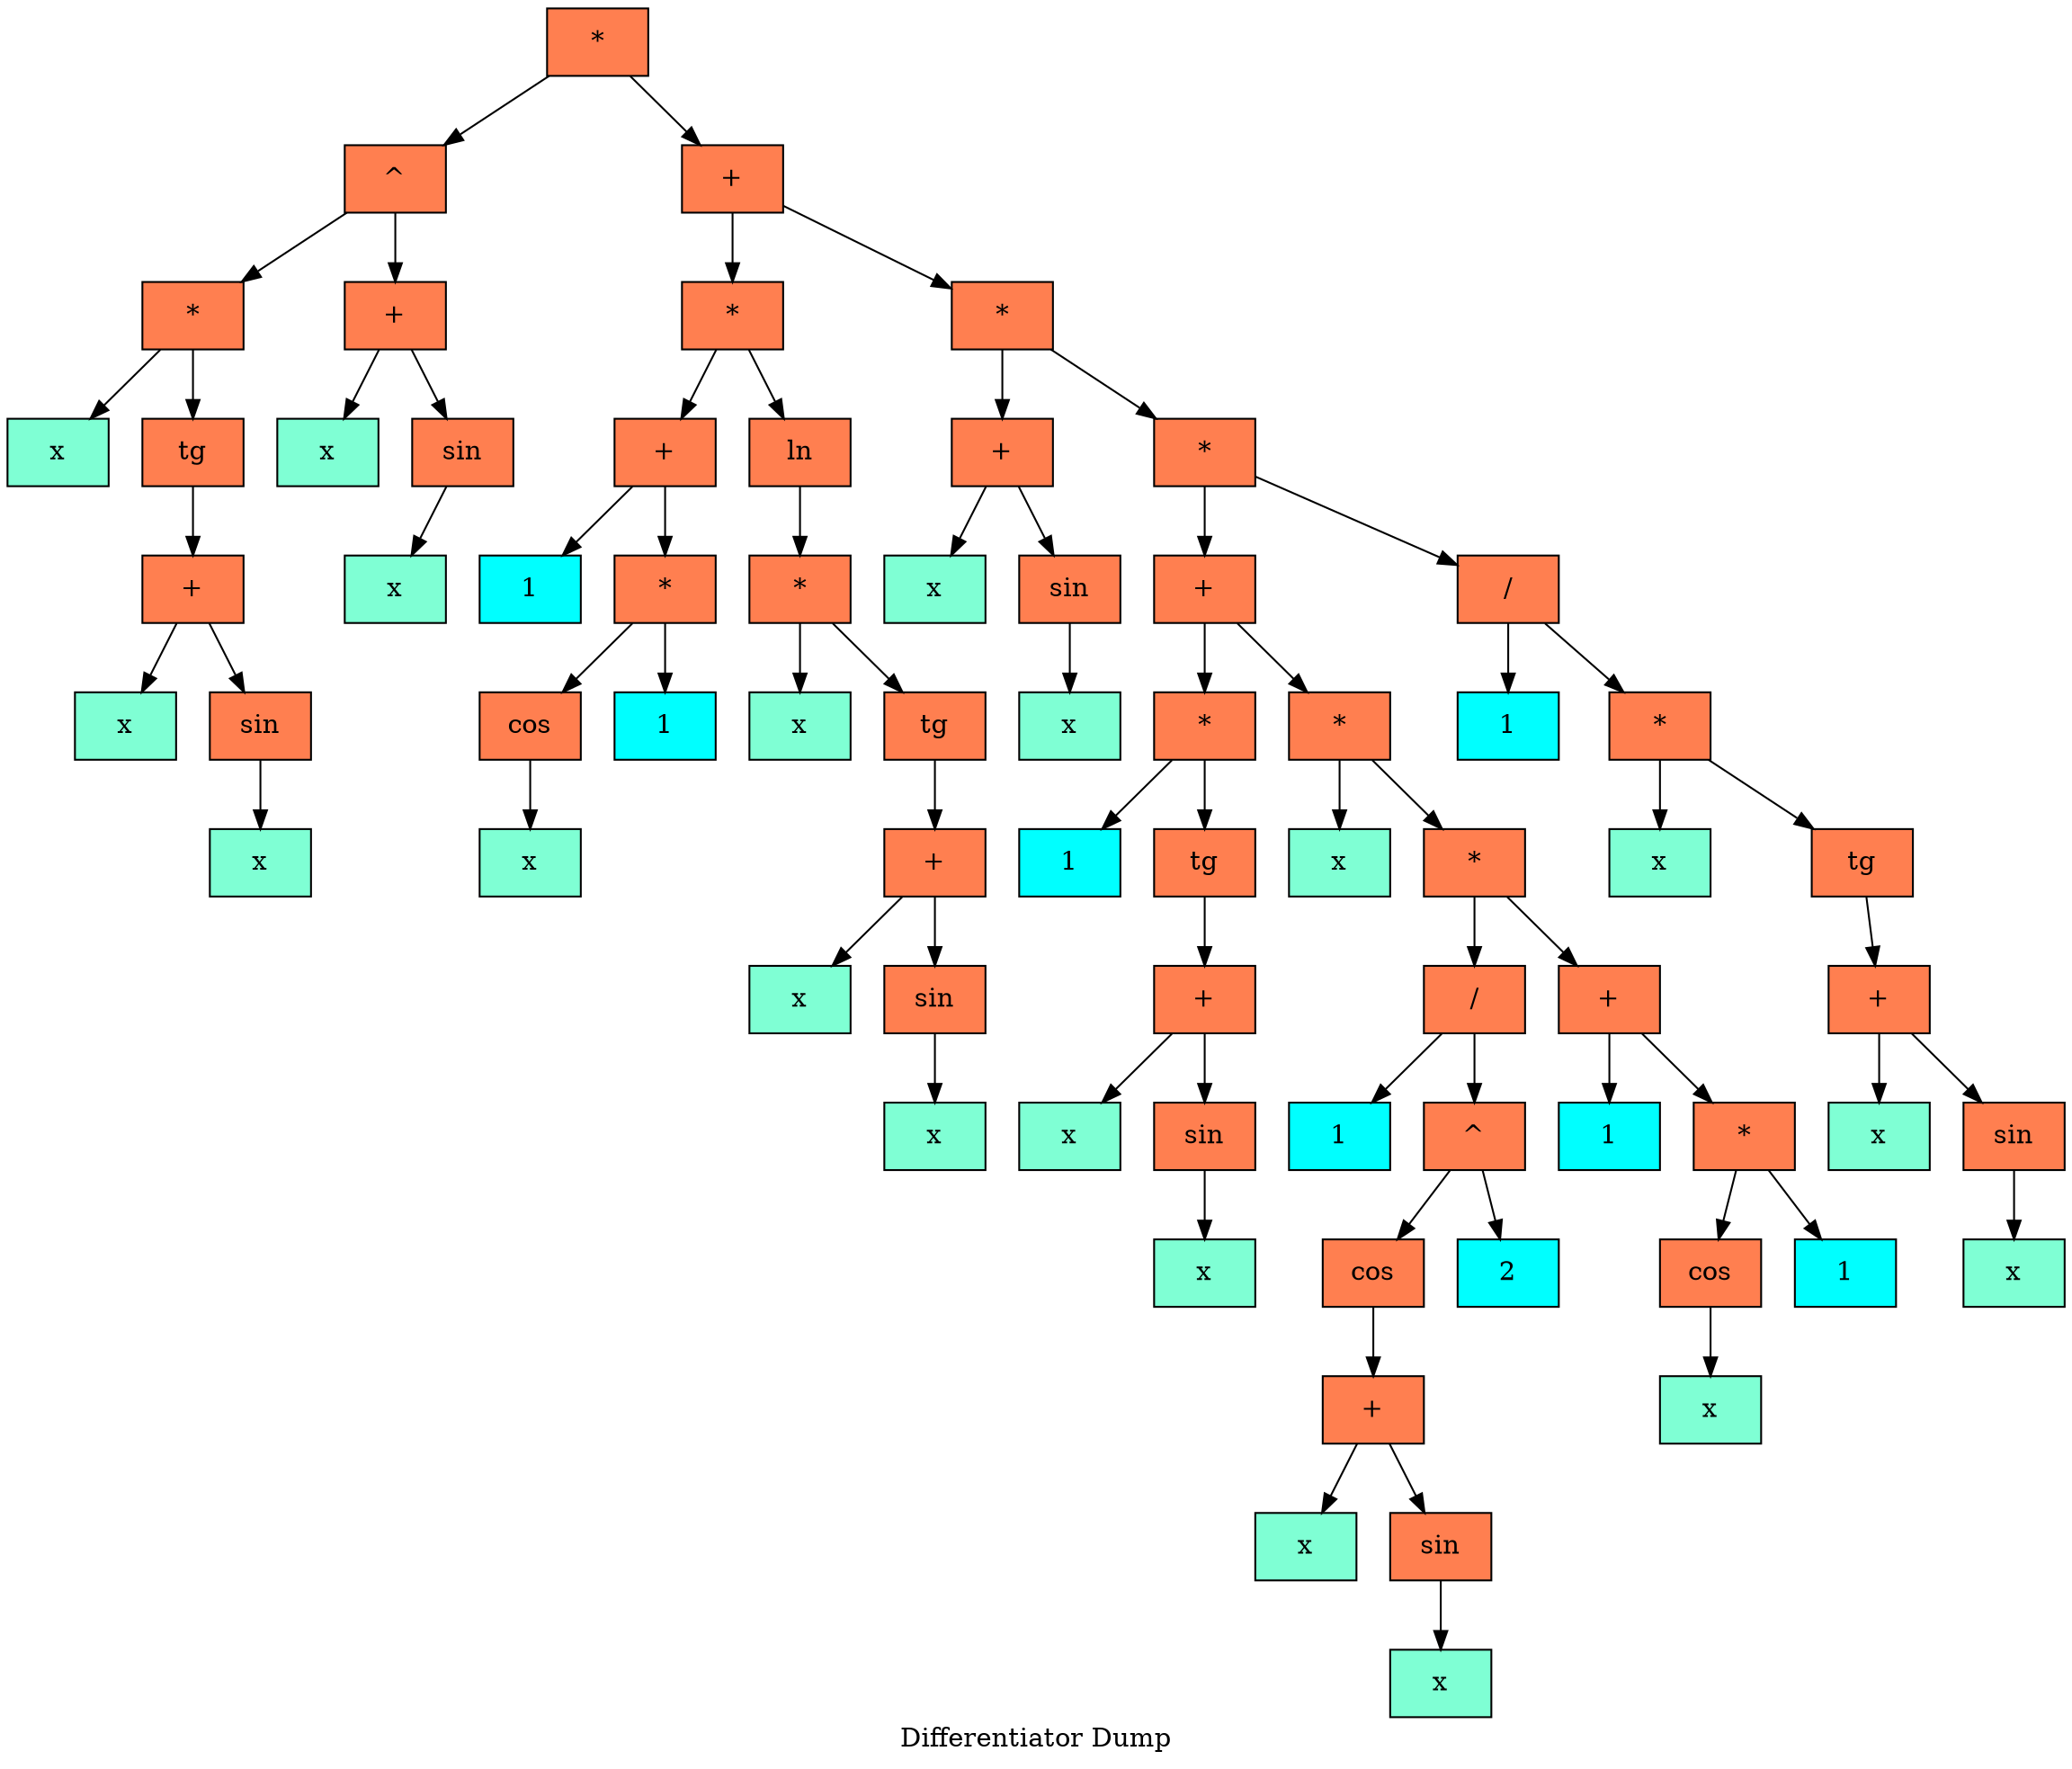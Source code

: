   digraph tree  {
  node[   shape     = "Mrecord",  style     = "filled",  fillcolor = "aqua",  fontcolor = "#000000",  margin    = "0.075"];
  rankdir   = "TB";

  label     = "Differentiator Dump";
"node12" [shape = "record", label = "{*}", fillcolor = "coral"]
"node13" [shape = "record", label = "{^}", fillcolor = "coral"]
"node14" [shape = "record", label = "{*}", fillcolor = "coral"]
"node15" [shape = "record", label = "{x}", fillcolor = "aquamarine"]
"node14" -> "node15"
"node16" [shape = "record", label = "{tg}", fillcolor = "coral"]
"node17" [shape = "record", label = "{+}", fillcolor = "coral"]
"node18" [shape = "record", label = "{x}", fillcolor = "aquamarine"]
"node17" -> "node18"
"node19" [shape = "record", label = "{sin}", fillcolor = "coral"]
"node20" [shape = "record", label = "{x}", fillcolor = "aquamarine"]
"node19" -> "node20"
"node17" -> "node19"
"node16" -> "node17"
"node14" -> "node16"
"node13" -> "node14"
"node21" [shape = "record", label = "{+}", fillcolor = "coral"]
"node22" [shape = "record", label = "{x}", fillcolor = "aquamarine"]
"node21" -> "node22"
"node23" [shape = "record", label = "{sin}", fillcolor = "coral"]
"node24" [shape = "record", label = "{x}", fillcolor = "aquamarine"]
"node23" -> "node24"
"node21" -> "node23"
"node13" -> "node21"
"node12" -> "node13"
"node25" [shape = "record", label = "{+}", fillcolor = "coral"]
"node26" [shape = "record", label = "{*}", fillcolor = "coral"]
"node27" [shape = "record", label = "{+}", fillcolor = "coral"]
"node28" [shape = "record", label = "{1}", fillcolor = "aqua"]
"node27" -> "node28"
"node29" [shape = "record", label = "{*}", fillcolor = "coral"]
"node30" [shape = "record", label = "{cos}", fillcolor = "coral"]
"node31" [shape = "record", label = "{x}", fillcolor = "aquamarine"]
"node30" -> "node31"
"node29" -> "node30"
"node32" [shape = "record", label = "{1}", fillcolor = "aqua"]
"node29" -> "node32"
"node27" -> "node29"
"node26" -> "node27"
"node33" [shape = "record", label = "{ln}", fillcolor = "coral"]
"node34" [shape = "record", label = "{*}", fillcolor = "coral"]
"node35" [shape = "record", label = "{x}", fillcolor = "aquamarine"]
"node34" -> "node35"
"node36" [shape = "record", label = "{tg}", fillcolor = "coral"]
"node37" [shape = "record", label = "{+}", fillcolor = "coral"]
"node38" [shape = "record", label = "{x}", fillcolor = "aquamarine"]
"node37" -> "node38"
"node39" [shape = "record", label = "{sin}", fillcolor = "coral"]
"node40" [shape = "record", label = "{x}", fillcolor = "aquamarine"]
"node39" -> "node40"
"node37" -> "node39"
"node36" -> "node37"
"node34" -> "node36"
"node33" -> "node34"
"node26" -> "node33"
"node25" -> "node26"
"node41" [shape = "record", label = "{*}", fillcolor = "coral"]
"node42" [shape = "record", label = "{+}", fillcolor = "coral"]
"node43" [shape = "record", label = "{x}", fillcolor = "aquamarine"]
"node42" -> "node43"
"node44" [shape = "record", label = "{sin}", fillcolor = "coral"]
"node45" [shape = "record", label = "{x}", fillcolor = "aquamarine"]
"node44" -> "node45"
"node42" -> "node44"
"node41" -> "node42"
"node46" [shape = "record", label = "{*}", fillcolor = "coral"]
"node47" [shape = "record", label = "{+}", fillcolor = "coral"]
"node48" [shape = "record", label = "{*}", fillcolor = "coral"]
"node49" [shape = "record", label = "{1}", fillcolor = "aqua"]
"node48" -> "node49"
"node50" [shape = "record", label = "{tg}", fillcolor = "coral"]
"node51" [shape = "record", label = "{+}", fillcolor = "coral"]
"node52" [shape = "record", label = "{x}", fillcolor = "aquamarine"]
"node51" -> "node52"
"node53" [shape = "record", label = "{sin}", fillcolor = "coral"]
"node54" [shape = "record", label = "{x}", fillcolor = "aquamarine"]
"node53" -> "node54"
"node51" -> "node53"
"node50" -> "node51"
"node48" -> "node50"
"node47" -> "node48"
"node55" [shape = "record", label = "{*}", fillcolor = "coral"]
"node56" [shape = "record", label = "{x}", fillcolor = "aquamarine"]
"node55" -> "node56"
"node57" [shape = "record", label = "{*}", fillcolor = "coral"]
"node58" [shape = "record", label = "{/}", fillcolor = "coral"]
"node59" [shape = "record", label = "{1}", fillcolor = "aqua"]
"node58" -> "node59"
"node60" [shape = "record", label = "{^}", fillcolor = "coral"]
"node61" [shape = "record", label = "{cos}", fillcolor = "coral"]
"node62" [shape = "record", label = "{+}", fillcolor = "coral"]
"node63" [shape = "record", label = "{x}", fillcolor = "aquamarine"]
"node62" -> "node63"
"node64" [shape = "record", label = "{sin}", fillcolor = "coral"]
"node65" [shape = "record", label = "{x}", fillcolor = "aquamarine"]
"node64" -> "node65"
"node62" -> "node64"
"node61" -> "node62"
"node60" -> "node61"
"node66" [shape = "record", label = "{2}", fillcolor = "aqua"]
"node60" -> "node66"
"node58" -> "node60"
"node57" -> "node58"
"node67" [shape = "record", label = "{+}", fillcolor = "coral"]
"node68" [shape = "record", label = "{1}", fillcolor = "aqua"]
"node67" -> "node68"
"node69" [shape = "record", label = "{*}", fillcolor = "coral"]
"node70" [shape = "record", label = "{cos}", fillcolor = "coral"]
"node71" [shape = "record", label = "{x}", fillcolor = "aquamarine"]
"node70" -> "node71"
"node69" -> "node70"
"node72" [shape = "record", label = "{1}", fillcolor = "aqua"]
"node69" -> "node72"
"node67" -> "node69"
"node57" -> "node67"
"node55" -> "node57"
"node47" -> "node55"
"node46" -> "node47"
"node73" [shape = "record", label = "{/}", fillcolor = "coral"]
"node74" [shape = "record", label = "{1}", fillcolor = "aqua"]
"node73" -> "node74"
"node75" [shape = "record", label = "{*}", fillcolor = "coral"]
"node76" [shape = "record", label = "{x}", fillcolor = "aquamarine"]
"node75" -> "node76"
"node77" [shape = "record", label = "{tg}", fillcolor = "coral"]
"node78" [shape = "record", label = "{+}", fillcolor = "coral"]
"node79" [shape = "record", label = "{x}", fillcolor = "aquamarine"]
"node78" -> "node79"
"node80" [shape = "record", label = "{sin}", fillcolor = "coral"]
"node81" [shape = "record", label = "{x}", fillcolor = "aquamarine"]
"node80" -> "node81"
"node78" -> "node80"
"node77" -> "node78"
"node75" -> "node77"
"node73" -> "node75"
"node46" -> "node73"
"node41" -> "node46"
"node25" -> "node41"
"node12" -> "node25"
  }